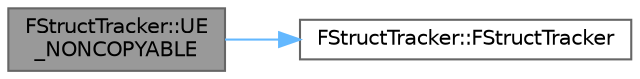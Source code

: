 digraph "FStructTracker::UE_NONCOPYABLE"
{
 // INTERACTIVE_SVG=YES
 // LATEX_PDF_SIZE
  bgcolor="transparent";
  edge [fontname=Helvetica,fontsize=10,labelfontname=Helvetica,labelfontsize=10];
  node [fontname=Helvetica,fontsize=10,shape=box,height=0.2,width=0.4];
  rankdir="LR";
  Node1 [id="Node000001",label="FStructTracker::UE\l_NONCOPYABLE",height=0.2,width=0.4,color="gray40", fillcolor="grey60", style="filled", fontcolor="black",tooltip=" "];
  Node1 -> Node2 [id="edge1_Node000001_Node000002",color="steelblue1",style="solid",tooltip=" "];
  Node2 [id="Node000002",label="FStructTracker::FStructTracker",height=0.2,width=0.4,color="grey40", fillcolor="white", style="filled",URL="$d3/d88/structFStructTracker.html#ac12a4d26ad3dd9746cdcaf54e820aaf5",tooltip="The input parameter is a function that fetches the UStruct representing the base class for all the st..."];
}
